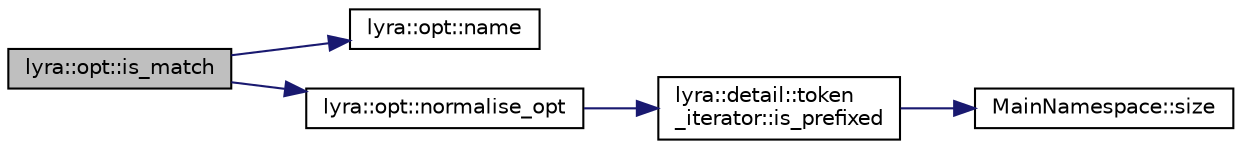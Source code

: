 digraph "lyra::opt::is_match"
{
 // INTERACTIVE_SVG=YES
 // LATEX_PDF_SIZE
  edge [fontname="Helvetica",fontsize="10",labelfontname="Helvetica",labelfontsize="10"];
  node [fontname="Helvetica",fontsize="10",shape=record];
  rankdir="LR";
  Node1 [label="lyra::opt::is_match",height=0.2,width=0.4,color="black", fillcolor="grey75", style="filled", fontcolor="black",tooltip=" "];
  Node1 -> Node2 [color="midnightblue",fontsize="10",style="solid",fontname="Helvetica"];
  Node2 [label="lyra::opt::name",height=0.2,width=0.4,color="black", fillcolor="white", style="filled",URL="$classlyra_1_1opt.html#a462257fd2b66731a3b8513136dc34e0c",tooltip=" "];
  Node1 -> Node3 [color="midnightblue",fontsize="10",style="solid",fontname="Helvetica"];
  Node3 [label="lyra::opt::normalise_opt",height=0.2,width=0.4,color="black", fillcolor="white", style="filled",URL="$classlyra_1_1opt.html#a7fca6b73465a8e266ced413fbed375aa",tooltip=" "];
  Node3 -> Node4 [color="midnightblue",fontsize="10",style="solid",fontname="Helvetica"];
  Node4 [label="lyra::detail::token\l_iterator::is_prefixed",height=0.2,width=0.4,color="black", fillcolor="white", style="filled",URL="$classlyra_1_1detail_1_1token__iterator.html#a3f0301c7bb2bfe10f71739a26f9af219",tooltip=" "];
  Node4 -> Node5 [color="midnightblue",fontsize="10",style="solid",fontname="Helvetica"];
  Node5 [label="MainNamespace::size",height=0.2,width=0.4,color="black", fillcolor="white", style="filled",URL="$namespace_main_namespace.html#a8104aa37d7d31758ac725060a96f07d9",tooltip=" "];
}
